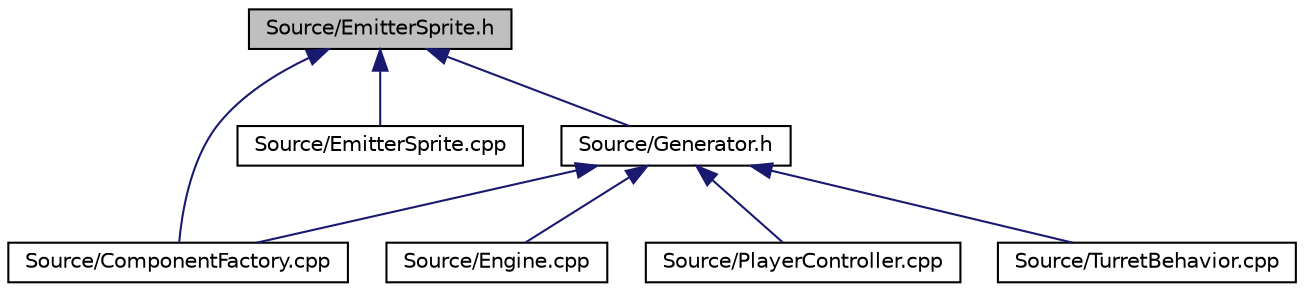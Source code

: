 digraph "Source/EmitterSprite.h"
{
 // LATEX_PDF_SIZE
  edge [fontname="Helvetica",fontsize="10",labelfontname="Helvetica",labelfontsize="10"];
  node [fontname="Helvetica",fontsize="10",shape=record];
  Node1 [label="Source/EmitterSprite.h",height=0.2,width=0.4,color="black", fillcolor="grey75", style="filled", fontcolor="black",tooltip="Renders particles using data from SSBO."];
  Node1 -> Node2 [dir="back",color="midnightblue",fontsize="10",style="solid",fontname="Helvetica"];
  Node2 [label="Source/ComponentFactory.cpp",height=0.2,width=0.4,color="black", fillcolor="white", style="filled",URL="$ComponentFactory_8cpp.html",tooltip="Definitions for the component factory class."];
  Node1 -> Node3 [dir="back",color="midnightblue",fontsize="10",style="solid",fontname="Helvetica"];
  Node3 [label="Source/EmitterSprite.cpp",height=0.2,width=0.4,color="black", fillcolor="white", style="filled",URL="$EmitterSprite_8cpp.html",tooltip="Renders particles using data from SSBO."];
  Node1 -> Node4 [dir="back",color="midnightblue",fontsize="10",style="solid",fontname="Helvetica"];
  Node4 [label="Source/Generator.h",height=0.2,width=0.4,color="black", fillcolor="white", style="filled",URL="$Generator_8h_source.html",tooltip=" "];
  Node4 -> Node2 [dir="back",color="midnightblue",fontsize="10",style="solid",fontname="Helvetica"];
  Node4 -> Node5 [dir="back",color="midnightblue",fontsize="10",style="solid",fontname="Helvetica"];
  Node5 [label="Source/Engine.cpp",height=0.2,width=0.4,color="black", fillcolor="white", style="filled",URL="$Engine_8cpp.html",tooltip="Engine class."];
  Node4 -> Node6 [dir="back",color="midnightblue",fontsize="10",style="solid",fontname="Helvetica"];
  Node6 [label="Source/PlayerController.cpp",height=0.2,width=0.4,color="black", fillcolor="white", style="filled",URL="$PlayerController_8cpp.html",tooltip="PlayerController Behaviour Class."];
  Node4 -> Node7 [dir="back",color="midnightblue",fontsize="10",style="solid",fontname="Helvetica"];
  Node7 [label="Source/TurretBehavior.cpp",height=0.2,width=0.4,color="black", fillcolor="white", style="filled",URL="$TurretBehavior_8cpp.html",tooltip="Behavior Compenent for Basic Turret"];
}
